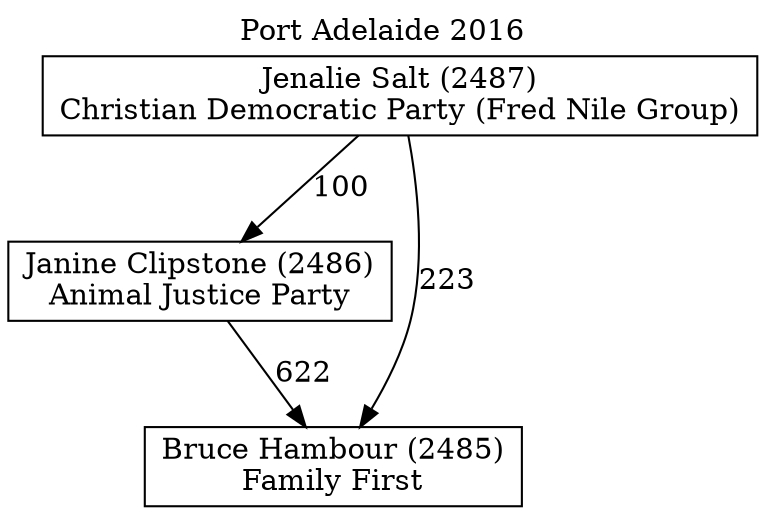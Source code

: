 // House preference flow
digraph "Bruce Hambour (2485)_Port Adelaide_2016" {
	graph [label="Port Adelaide 2016" labelloc=t mclimit=10]
	node [shape=box]
	"Jenalie Salt (2487)" [label="Jenalie Salt (2487)
Christian Democratic Party (Fred Nile Group)"]
	"Janine Clipstone (2486)" [label="Janine Clipstone (2486)
Animal Justice Party"]
	"Bruce Hambour (2485)" [label="Bruce Hambour (2485)
Family First"]
	"Janine Clipstone (2486)" -> "Bruce Hambour (2485)" [label=622]
	"Jenalie Salt (2487)" -> "Bruce Hambour (2485)" [label=223]
	"Jenalie Salt (2487)" -> "Janine Clipstone (2486)" [label=100]
}
